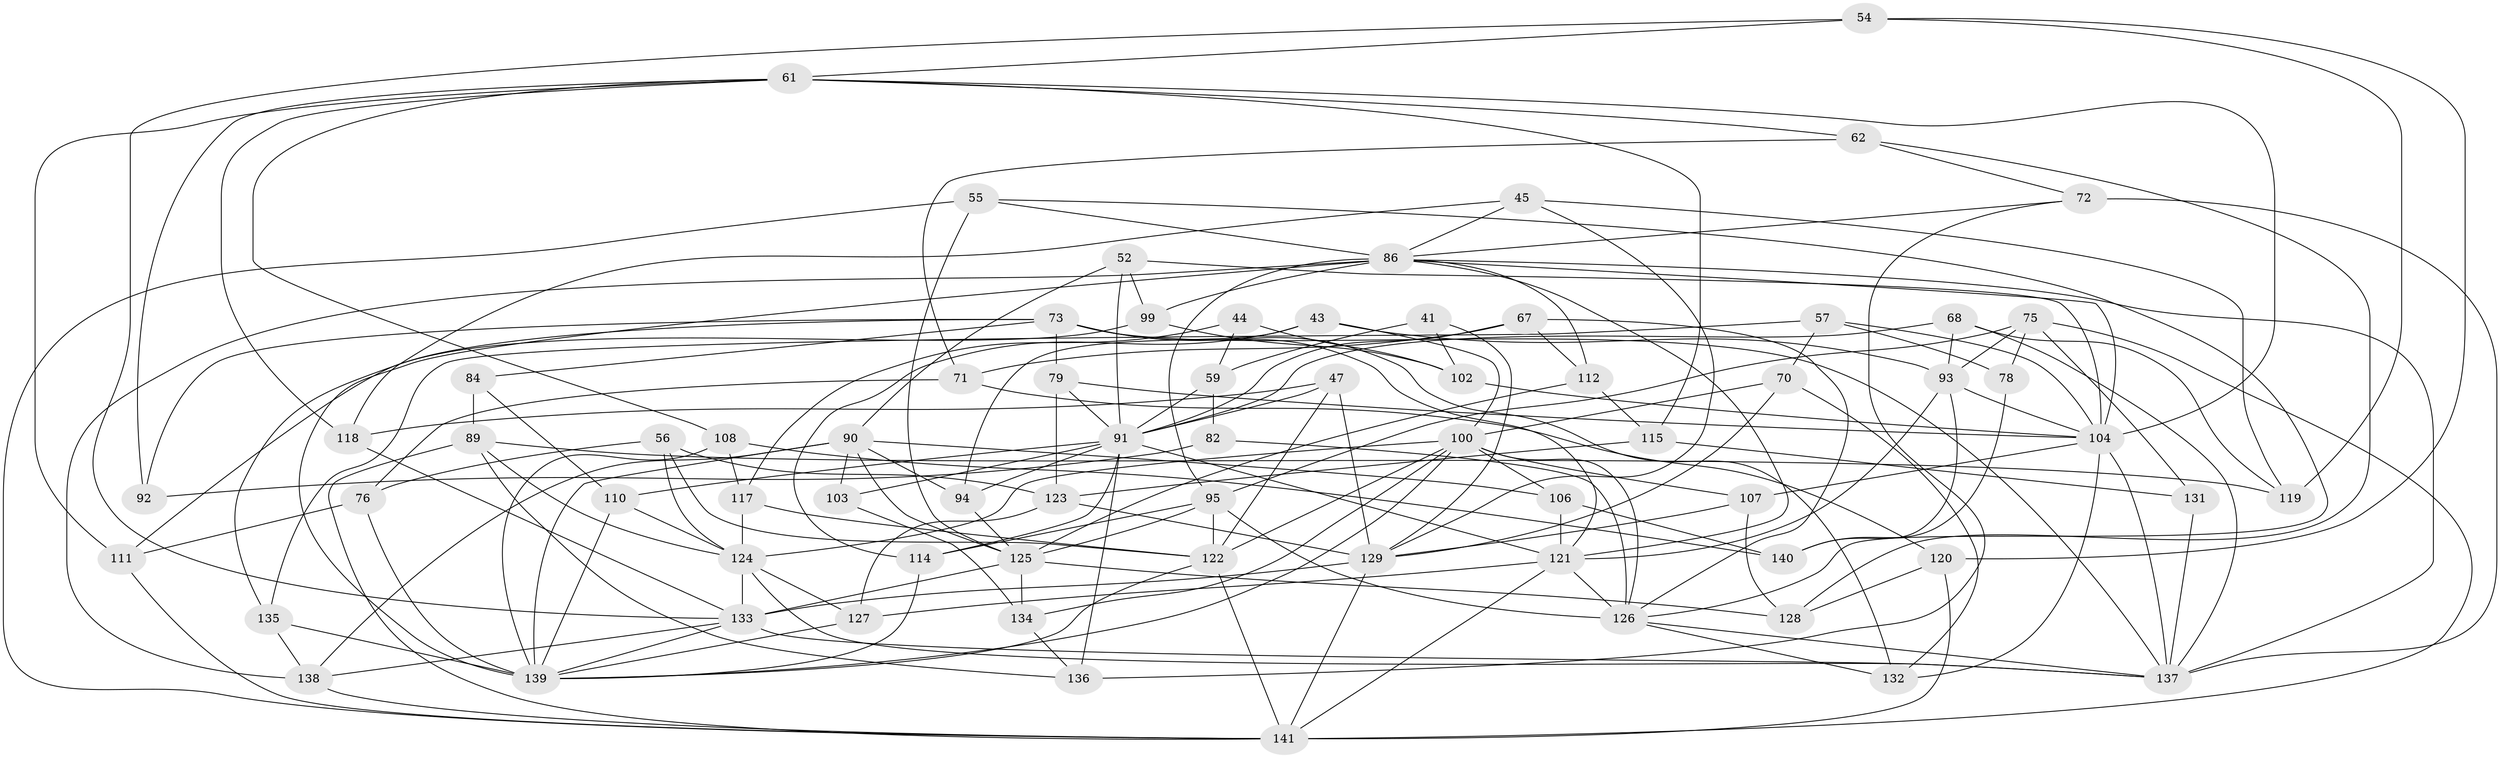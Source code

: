 // original degree distribution, {4: 1.0}
// Generated by graph-tools (version 1.1) at 2025/57/03/09/25 04:57:20]
// undirected, 70 vertices, 180 edges
graph export_dot {
graph [start="1"]
  node [color=gray90,style=filled];
  41;
  43;
  44;
  45;
  47;
  52;
  54;
  55;
  56;
  57 [super="+24"];
  59 [super="+33"];
  61 [super="+38+48"];
  62;
  67 [super="+66"];
  68;
  70;
  71;
  72 [super="+2"];
  73 [super="+22+46"];
  75 [super="+15"];
  76;
  78;
  79;
  82 [super="+25"];
  84;
  86 [super="+63+74+65"];
  89 [super="+58"];
  90 [super="+69+50"];
  91 [super="+64"];
  92;
  93 [super="+83+40"];
  94;
  95 [super="+42"];
  99;
  100 [super="+80"];
  102;
  103;
  104 [super="+28+49"];
  106;
  107;
  108;
  110;
  111;
  112 [super="+96"];
  114;
  115;
  117;
  118;
  119;
  120;
  121 [super="+5+87+12+109"];
  122 [super="+14+27"];
  123 [super="+77"];
  124 [super="+29+105"];
  125 [super="+85"];
  126 [super="+81+51"];
  127;
  128;
  129 [super="+16+20+116"];
  131;
  132;
  133 [super="+98"];
  134;
  135;
  136;
  137 [super="+11+88+23"];
  138 [super="+9"];
  139 [super="+32+97+36"];
  140;
  141 [super="+130"];
  41 -- 59 [weight=2];
  41 -- 102;
  41 -- 129;
  43 -- 94;
  43 -- 93;
  43 -- 114;
  43 -- 100;
  44 -- 59 [weight=2];
  44 -- 117;
  44 -- 102;
  45 -- 118;
  45 -- 119;
  45 -- 129;
  45 -- 86;
  47 -- 118;
  47 -- 91;
  47 -- 129;
  47 -- 122;
  52 -- 99;
  52 -- 91;
  52 -- 90;
  52 -- 104;
  54 -- 119;
  54 -- 120;
  54 -- 133;
  54 -- 61;
  55 -- 141;
  55 -- 126;
  55 -- 86;
  55 -- 125;
  56 -- 122;
  56 -- 76;
  56 -- 123;
  56 -- 124;
  57 -- 70;
  57 -- 78 [weight=2];
  57 -- 104 [weight=2];
  57 -- 135;
  59 -- 82;
  59 -- 91;
  61 -- 108;
  61 -- 115;
  61 -- 104;
  61 -- 92;
  61 -- 118;
  61 -- 62;
  61 -- 111;
  62 -- 71;
  62 -- 128;
  62 -- 72;
  67 -- 126;
  67 -- 91 [weight=2];
  67 -- 112 [weight=2];
  67 -- 71;
  68 -- 119;
  68 -- 91;
  68 -- 137;
  68 -- 93;
  70 -- 132;
  70 -- 100;
  70 -- 129;
  71 -- 120;
  71 -- 76;
  72 -- 136;
  72 -- 137 [weight=3];
  72 -- 86;
  73 -- 79;
  73 -- 121;
  73 -- 137 [weight=2];
  73 -- 132;
  73 -- 92;
  73 -- 84;
  73 -- 135;
  75 -- 131 [weight=2];
  75 -- 78;
  75 -- 141;
  75 -- 93;
  75 -- 95;
  76 -- 111;
  76 -- 139;
  78 -- 140;
  79 -- 91;
  79 -- 123;
  79 -- 104;
  82 -- 92 [weight=2];
  82 -- 126 [weight=3];
  84 -- 89 [weight=2];
  84 -- 110;
  86 -- 104;
  86 -- 112 [weight=2];
  86 -- 138;
  86 -- 121;
  86 -- 99;
  86 -- 137;
  86 -- 139 [weight=3];
  86 -- 95;
  89 -- 119;
  89 -- 136;
  89 -- 141;
  89 -- 124;
  90 -- 103 [weight=2];
  90 -- 138 [weight=2];
  90 -- 139 [weight=2];
  90 -- 106;
  90 -- 94;
  90 -- 125;
  91 -- 103;
  91 -- 136;
  91 -- 110;
  91 -- 114;
  91 -- 121 [weight=2];
  91 -- 94;
  93 -- 121 [weight=2];
  93 -- 140;
  93 -- 104 [weight=2];
  94 -- 125;
  95 -- 122;
  95 -- 114;
  95 -- 126;
  95 -- 125;
  99 -- 102;
  99 -- 111;
  100 -- 107;
  100 -- 106;
  100 -- 126 [weight=2];
  100 -- 134;
  100 -- 122;
  100 -- 124;
  100 -- 139;
  102 -- 104;
  103 -- 134;
  104 -- 132;
  104 -- 137;
  104 -- 107;
  106 -- 121;
  106 -- 140;
  107 -- 128;
  107 -- 129;
  108 -- 139;
  108 -- 140;
  108 -- 117;
  110 -- 124;
  110 -- 139;
  111 -- 141;
  112 -- 115;
  112 -- 125;
  114 -- 139;
  115 -- 131;
  115 -- 123;
  117 -- 122;
  117 -- 124;
  118 -- 133;
  120 -- 128;
  120 -- 141;
  121 -- 141 [weight=2];
  121 -- 126 [weight=2];
  121 -- 127;
  122 -- 141 [weight=2];
  122 -- 139;
  123 -- 127;
  123 -- 129 [weight=2];
  124 -- 127;
  124 -- 137;
  124 -- 133;
  125 -- 133;
  125 -- 128;
  125 -- 134;
  126 -- 132;
  126 -- 137;
  127 -- 139;
  129 -- 133 [weight=3];
  129 -- 141 [weight=2];
  131 -- 137;
  133 -- 137;
  133 -- 138;
  133 -- 139;
  134 -- 136;
  135 -- 138;
  135 -- 139;
  138 -- 141;
}
